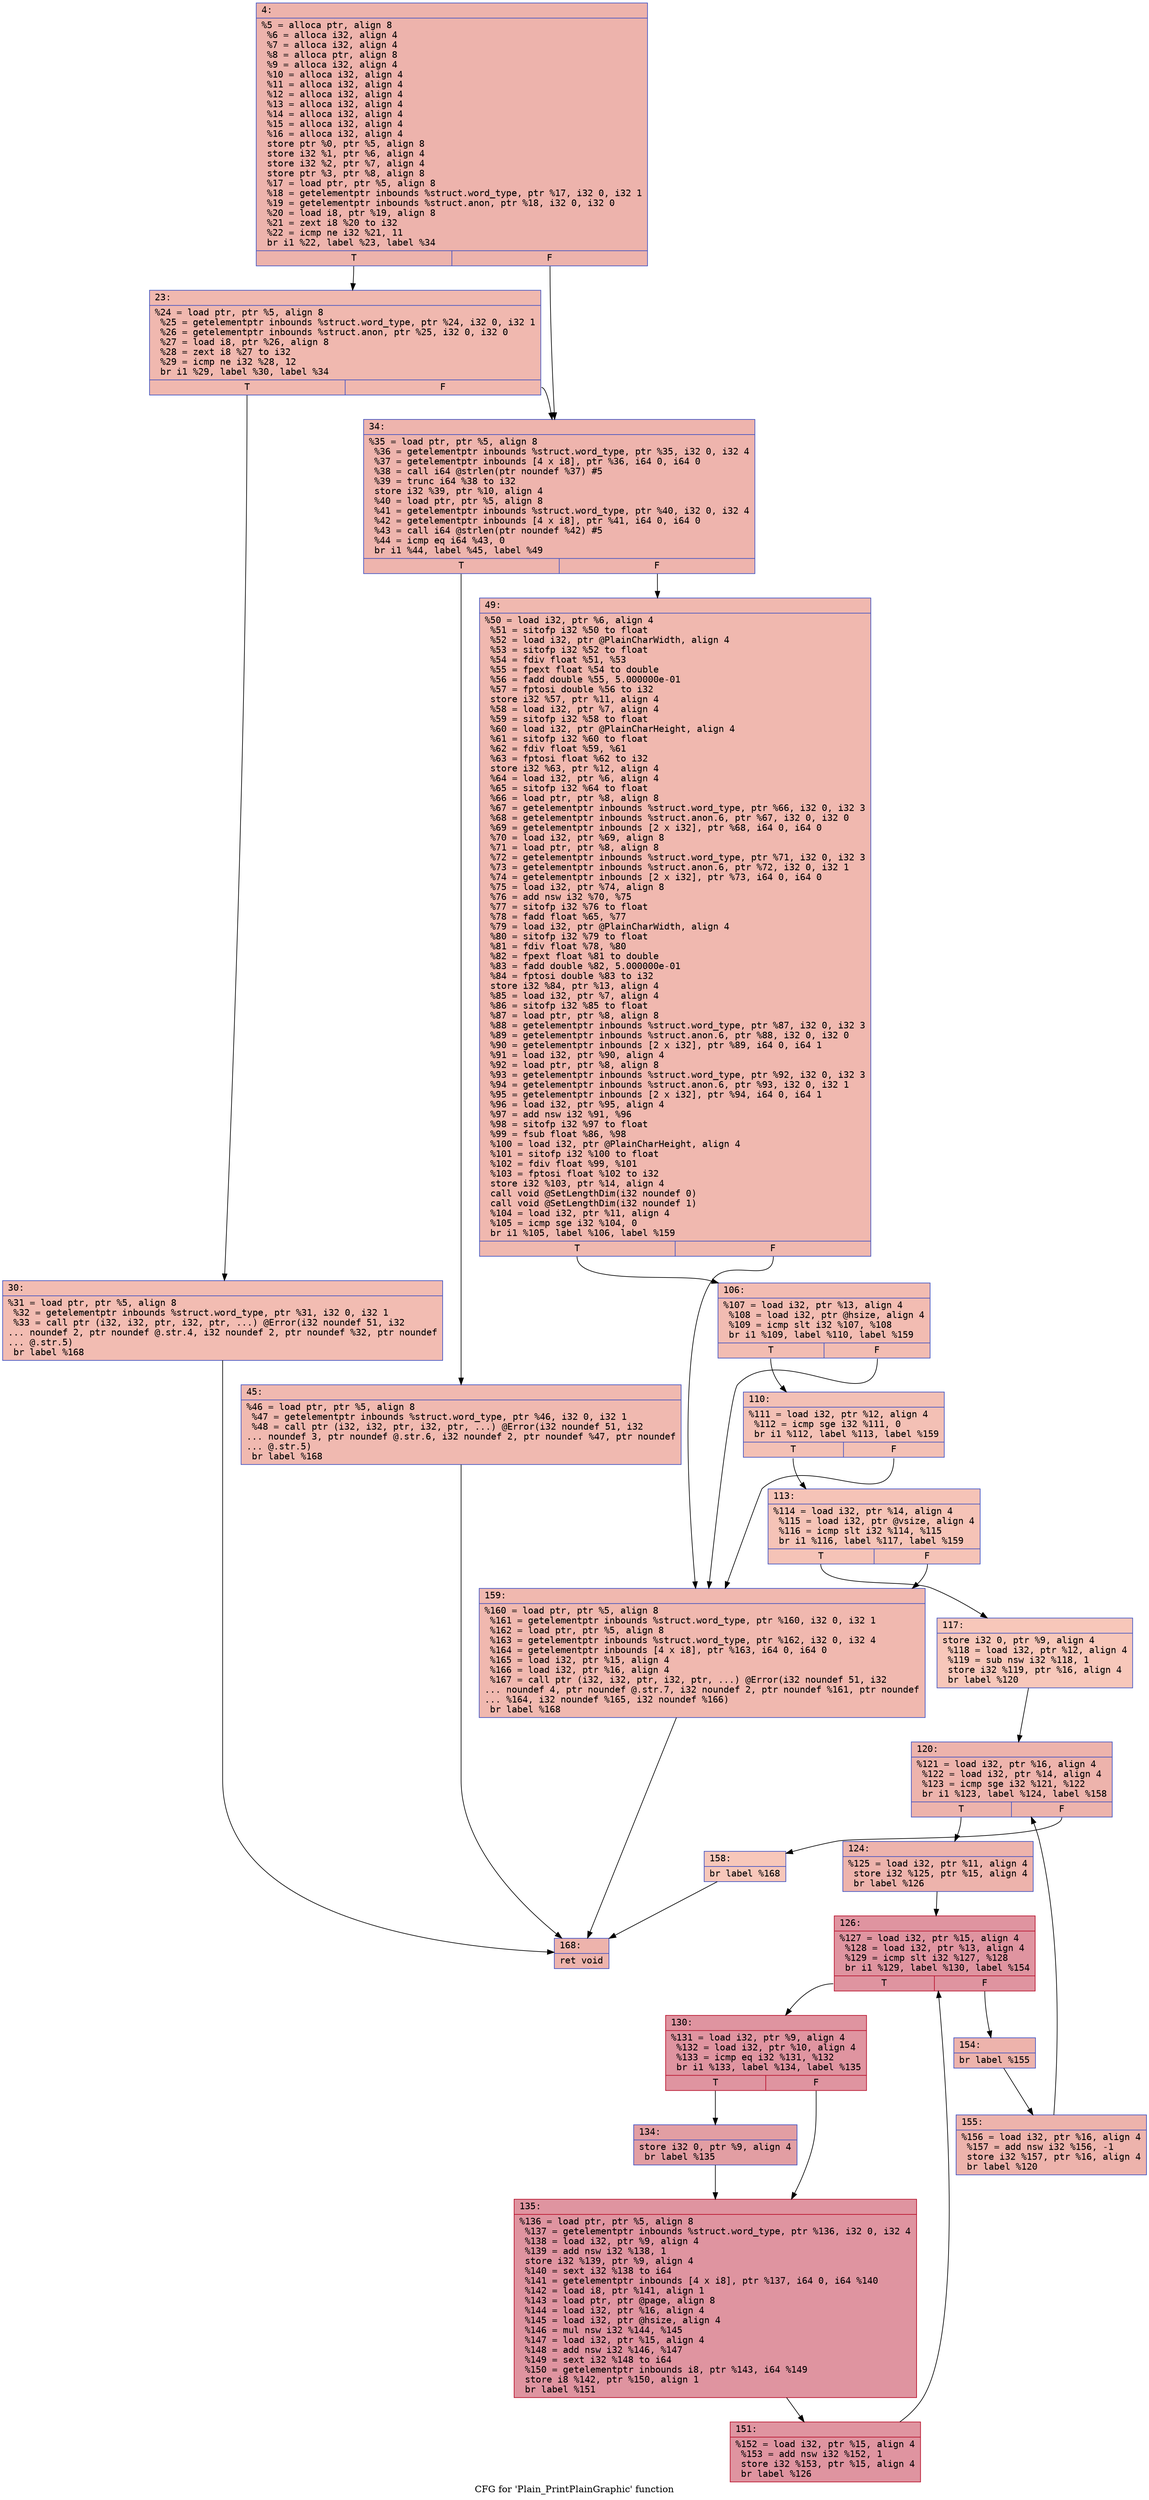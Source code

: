 digraph "CFG for 'Plain_PrintPlainGraphic' function" {
	label="CFG for 'Plain_PrintPlainGraphic' function";

	Node0x60000128b8e0 [shape=record,color="#3d50c3ff", style=filled, fillcolor="#d6524470" fontname="Courier",label="{4:\l|  %5 = alloca ptr, align 8\l  %6 = alloca i32, align 4\l  %7 = alloca i32, align 4\l  %8 = alloca ptr, align 8\l  %9 = alloca i32, align 4\l  %10 = alloca i32, align 4\l  %11 = alloca i32, align 4\l  %12 = alloca i32, align 4\l  %13 = alloca i32, align 4\l  %14 = alloca i32, align 4\l  %15 = alloca i32, align 4\l  %16 = alloca i32, align 4\l  store ptr %0, ptr %5, align 8\l  store i32 %1, ptr %6, align 4\l  store i32 %2, ptr %7, align 4\l  store ptr %3, ptr %8, align 8\l  %17 = load ptr, ptr %5, align 8\l  %18 = getelementptr inbounds %struct.word_type, ptr %17, i32 0, i32 1\l  %19 = getelementptr inbounds %struct.anon, ptr %18, i32 0, i32 0\l  %20 = load i8, ptr %19, align 8\l  %21 = zext i8 %20 to i32\l  %22 = icmp ne i32 %21, 11\l  br i1 %22, label %23, label %34\l|{<s0>T|<s1>F}}"];
	Node0x60000128b8e0:s0 -> Node0x60000128b930[tooltip="4 -> 23\nProbability 50.00%" ];
	Node0x60000128b8e0:s1 -> Node0x60000128b9d0[tooltip="4 -> 34\nProbability 50.00%" ];
	Node0x60000128b930 [shape=record,color="#3d50c3ff", style=filled, fillcolor="#dc5d4a70" fontname="Courier",label="{23:\l|  %24 = load ptr, ptr %5, align 8\l  %25 = getelementptr inbounds %struct.word_type, ptr %24, i32 0, i32 1\l  %26 = getelementptr inbounds %struct.anon, ptr %25, i32 0, i32 0\l  %27 = load i8, ptr %26, align 8\l  %28 = zext i8 %27 to i32\l  %29 = icmp ne i32 %28, 12\l  br i1 %29, label %30, label %34\l|{<s0>T|<s1>F}}"];
	Node0x60000128b930:s0 -> Node0x60000128b980[tooltip="23 -> 30\nProbability 50.00%" ];
	Node0x60000128b930:s1 -> Node0x60000128b9d0[tooltip="23 -> 34\nProbability 50.00%" ];
	Node0x60000128b980 [shape=record,color="#3d50c3ff", style=filled, fillcolor="#e1675170" fontname="Courier",label="{30:\l|  %31 = load ptr, ptr %5, align 8\l  %32 = getelementptr inbounds %struct.word_type, ptr %31, i32 0, i32 1\l  %33 = call ptr (i32, i32, ptr, i32, ptr, ...) @Error(i32 noundef 51, i32\l... noundef 2, ptr noundef @.str.4, i32 noundef 2, ptr noundef %32, ptr noundef\l... @.str.5)\l  br label %168\l}"];
	Node0x60000128b980 -> Node0x60000128bf70[tooltip="30 -> 168\nProbability 100.00%" ];
	Node0x60000128b9d0 [shape=record,color="#3d50c3ff", style=filled, fillcolor="#d8564670" fontname="Courier",label="{34:\l|  %35 = load ptr, ptr %5, align 8\l  %36 = getelementptr inbounds %struct.word_type, ptr %35, i32 0, i32 4\l  %37 = getelementptr inbounds [4 x i8], ptr %36, i64 0, i64 0\l  %38 = call i64 @strlen(ptr noundef %37) #5\l  %39 = trunc i64 %38 to i32\l  store i32 %39, ptr %10, align 4\l  %40 = load ptr, ptr %5, align 8\l  %41 = getelementptr inbounds %struct.word_type, ptr %40, i32 0, i32 4\l  %42 = getelementptr inbounds [4 x i8], ptr %41, i64 0, i64 0\l  %43 = call i64 @strlen(ptr noundef %42) #5\l  %44 = icmp eq i64 %43, 0\l  br i1 %44, label %45, label %49\l|{<s0>T|<s1>F}}"];
	Node0x60000128b9d0:s0 -> Node0x60000128ba20[tooltip="34 -> 45\nProbability 37.50%" ];
	Node0x60000128b9d0:s1 -> Node0x60000128ba70[tooltip="34 -> 49\nProbability 62.50%" ];
	Node0x60000128ba20 [shape=record,color="#3d50c3ff", style=filled, fillcolor="#de614d70" fontname="Courier",label="{45:\l|  %46 = load ptr, ptr %5, align 8\l  %47 = getelementptr inbounds %struct.word_type, ptr %46, i32 0, i32 1\l  %48 = call ptr (i32, i32, ptr, i32, ptr, ...) @Error(i32 noundef 51, i32\l... noundef 3, ptr noundef @.str.6, i32 noundef 2, ptr noundef %47, ptr noundef\l... @.str.5)\l  br label %168\l}"];
	Node0x60000128ba20 -> Node0x60000128bf70[tooltip="45 -> 168\nProbability 100.00%" ];
	Node0x60000128ba70 [shape=record,color="#3d50c3ff", style=filled, fillcolor="#dc5d4a70" fontname="Courier",label="{49:\l|  %50 = load i32, ptr %6, align 4\l  %51 = sitofp i32 %50 to float\l  %52 = load i32, ptr @PlainCharWidth, align 4\l  %53 = sitofp i32 %52 to float\l  %54 = fdiv float %51, %53\l  %55 = fpext float %54 to double\l  %56 = fadd double %55, 5.000000e-01\l  %57 = fptosi double %56 to i32\l  store i32 %57, ptr %11, align 4\l  %58 = load i32, ptr %7, align 4\l  %59 = sitofp i32 %58 to float\l  %60 = load i32, ptr @PlainCharHeight, align 4\l  %61 = sitofp i32 %60 to float\l  %62 = fdiv float %59, %61\l  %63 = fptosi float %62 to i32\l  store i32 %63, ptr %12, align 4\l  %64 = load i32, ptr %6, align 4\l  %65 = sitofp i32 %64 to float\l  %66 = load ptr, ptr %8, align 8\l  %67 = getelementptr inbounds %struct.word_type, ptr %66, i32 0, i32 3\l  %68 = getelementptr inbounds %struct.anon.6, ptr %67, i32 0, i32 0\l  %69 = getelementptr inbounds [2 x i32], ptr %68, i64 0, i64 0\l  %70 = load i32, ptr %69, align 8\l  %71 = load ptr, ptr %8, align 8\l  %72 = getelementptr inbounds %struct.word_type, ptr %71, i32 0, i32 3\l  %73 = getelementptr inbounds %struct.anon.6, ptr %72, i32 0, i32 1\l  %74 = getelementptr inbounds [2 x i32], ptr %73, i64 0, i64 0\l  %75 = load i32, ptr %74, align 8\l  %76 = add nsw i32 %70, %75\l  %77 = sitofp i32 %76 to float\l  %78 = fadd float %65, %77\l  %79 = load i32, ptr @PlainCharWidth, align 4\l  %80 = sitofp i32 %79 to float\l  %81 = fdiv float %78, %80\l  %82 = fpext float %81 to double\l  %83 = fadd double %82, 5.000000e-01\l  %84 = fptosi double %83 to i32\l  store i32 %84, ptr %13, align 4\l  %85 = load i32, ptr %7, align 4\l  %86 = sitofp i32 %85 to float\l  %87 = load ptr, ptr %8, align 8\l  %88 = getelementptr inbounds %struct.word_type, ptr %87, i32 0, i32 3\l  %89 = getelementptr inbounds %struct.anon.6, ptr %88, i32 0, i32 0\l  %90 = getelementptr inbounds [2 x i32], ptr %89, i64 0, i64 1\l  %91 = load i32, ptr %90, align 4\l  %92 = load ptr, ptr %8, align 8\l  %93 = getelementptr inbounds %struct.word_type, ptr %92, i32 0, i32 3\l  %94 = getelementptr inbounds %struct.anon.6, ptr %93, i32 0, i32 1\l  %95 = getelementptr inbounds [2 x i32], ptr %94, i64 0, i64 1\l  %96 = load i32, ptr %95, align 4\l  %97 = add nsw i32 %91, %96\l  %98 = sitofp i32 %97 to float\l  %99 = fsub float %86, %98\l  %100 = load i32, ptr @PlainCharHeight, align 4\l  %101 = sitofp i32 %100 to float\l  %102 = fdiv float %99, %101\l  %103 = fptosi float %102 to i32\l  store i32 %103, ptr %14, align 4\l  call void @SetLengthDim(i32 noundef 0)\l  call void @SetLengthDim(i32 noundef 1)\l  %104 = load i32, ptr %11, align 4\l  %105 = icmp sge i32 %104, 0\l  br i1 %105, label %106, label %159\l|{<s0>T|<s1>F}}"];
	Node0x60000128ba70:s0 -> Node0x60000128bac0[tooltip="49 -> 106\nProbability 50.00%" ];
	Node0x60000128ba70:s1 -> Node0x60000128bf20[tooltip="49 -> 159\nProbability 50.00%" ];
	Node0x60000128bac0 [shape=record,color="#3d50c3ff", style=filled, fillcolor="#e1675170" fontname="Courier",label="{106:\l|  %107 = load i32, ptr %13, align 4\l  %108 = load i32, ptr @hsize, align 4\l  %109 = icmp slt i32 %107, %108\l  br i1 %109, label %110, label %159\l|{<s0>T|<s1>F}}"];
	Node0x60000128bac0:s0 -> Node0x60000128bb10[tooltip="106 -> 110\nProbability 50.00%" ];
	Node0x60000128bac0:s1 -> Node0x60000128bf20[tooltip="106 -> 159\nProbability 50.00%" ];
	Node0x60000128bb10 [shape=record,color="#3d50c3ff", style=filled, fillcolor="#e5705870" fontname="Courier",label="{110:\l|  %111 = load i32, ptr %12, align 4\l  %112 = icmp sge i32 %111, 0\l  br i1 %112, label %113, label %159\l|{<s0>T|<s1>F}}"];
	Node0x60000128bb10:s0 -> Node0x60000128bb60[tooltip="110 -> 113\nProbability 50.00%" ];
	Node0x60000128bb10:s1 -> Node0x60000128bf20[tooltip="110 -> 159\nProbability 50.00%" ];
	Node0x60000128bb60 [shape=record,color="#3d50c3ff", style=filled, fillcolor="#e8765c70" fontname="Courier",label="{113:\l|  %114 = load i32, ptr %14, align 4\l  %115 = load i32, ptr @vsize, align 4\l  %116 = icmp slt i32 %114, %115\l  br i1 %116, label %117, label %159\l|{<s0>T|<s1>F}}"];
	Node0x60000128bb60:s0 -> Node0x60000128bbb0[tooltip="113 -> 117\nProbability 50.00%" ];
	Node0x60000128bb60:s1 -> Node0x60000128bf20[tooltip="113 -> 159\nProbability 50.00%" ];
	Node0x60000128bbb0 [shape=record,color="#3d50c3ff", style=filled, fillcolor="#ec7f6370" fontname="Courier",label="{117:\l|  store i32 0, ptr %9, align 4\l  %118 = load i32, ptr %12, align 4\l  %119 = sub nsw i32 %118, 1\l  store i32 %119, ptr %16, align 4\l  br label %120\l}"];
	Node0x60000128bbb0 -> Node0x60000128bc00[tooltip="117 -> 120\nProbability 100.00%" ];
	Node0x60000128bc00 [shape=record,color="#3d50c3ff", style=filled, fillcolor="#d6524470" fontname="Courier",label="{120:\l|  %121 = load i32, ptr %16, align 4\l  %122 = load i32, ptr %14, align 4\l  %123 = icmp sge i32 %121, %122\l  br i1 %123, label %124, label %158\l|{<s0>T|<s1>F}}"];
	Node0x60000128bc00:s0 -> Node0x60000128bc50[tooltip="120 -> 124\nProbability 96.88%" ];
	Node0x60000128bc00:s1 -> Node0x60000128bed0[tooltip="120 -> 158\nProbability 3.12%" ];
	Node0x60000128bc50 [shape=record,color="#3d50c3ff", style=filled, fillcolor="#d6524470" fontname="Courier",label="{124:\l|  %125 = load i32, ptr %11, align 4\l  store i32 %125, ptr %15, align 4\l  br label %126\l}"];
	Node0x60000128bc50 -> Node0x60000128bca0[tooltip="124 -> 126\nProbability 100.00%" ];
	Node0x60000128bca0 [shape=record,color="#b70d28ff", style=filled, fillcolor="#b70d2870" fontname="Courier",label="{126:\l|  %127 = load i32, ptr %15, align 4\l  %128 = load i32, ptr %13, align 4\l  %129 = icmp slt i32 %127, %128\l  br i1 %129, label %130, label %154\l|{<s0>T|<s1>F}}"];
	Node0x60000128bca0:s0 -> Node0x60000128bcf0[tooltip="126 -> 130\nProbability 96.88%" ];
	Node0x60000128bca0:s1 -> Node0x60000128be30[tooltip="126 -> 154\nProbability 3.12%" ];
	Node0x60000128bcf0 [shape=record,color="#b70d28ff", style=filled, fillcolor="#b70d2870" fontname="Courier",label="{130:\l|  %131 = load i32, ptr %9, align 4\l  %132 = load i32, ptr %10, align 4\l  %133 = icmp eq i32 %131, %132\l  br i1 %133, label %134, label %135\l|{<s0>T|<s1>F}}"];
	Node0x60000128bcf0:s0 -> Node0x60000128bd40[tooltip="130 -> 134\nProbability 50.00%" ];
	Node0x60000128bcf0:s1 -> Node0x60000128bd90[tooltip="130 -> 135\nProbability 50.00%" ];
	Node0x60000128bd40 [shape=record,color="#3d50c3ff", style=filled, fillcolor="#be242e70" fontname="Courier",label="{134:\l|  store i32 0, ptr %9, align 4\l  br label %135\l}"];
	Node0x60000128bd40 -> Node0x60000128bd90[tooltip="134 -> 135\nProbability 100.00%" ];
	Node0x60000128bd90 [shape=record,color="#b70d28ff", style=filled, fillcolor="#b70d2870" fontname="Courier",label="{135:\l|  %136 = load ptr, ptr %5, align 8\l  %137 = getelementptr inbounds %struct.word_type, ptr %136, i32 0, i32 4\l  %138 = load i32, ptr %9, align 4\l  %139 = add nsw i32 %138, 1\l  store i32 %139, ptr %9, align 4\l  %140 = sext i32 %138 to i64\l  %141 = getelementptr inbounds [4 x i8], ptr %137, i64 0, i64 %140\l  %142 = load i8, ptr %141, align 1\l  %143 = load ptr, ptr @page, align 8\l  %144 = load i32, ptr %16, align 4\l  %145 = load i32, ptr @hsize, align 4\l  %146 = mul nsw i32 %144, %145\l  %147 = load i32, ptr %15, align 4\l  %148 = add nsw i32 %146, %147\l  %149 = sext i32 %148 to i64\l  %150 = getelementptr inbounds i8, ptr %143, i64 %149\l  store i8 %142, ptr %150, align 1\l  br label %151\l}"];
	Node0x60000128bd90 -> Node0x60000128bde0[tooltip="135 -> 151\nProbability 100.00%" ];
	Node0x60000128bde0 [shape=record,color="#b70d28ff", style=filled, fillcolor="#b70d2870" fontname="Courier",label="{151:\l|  %152 = load i32, ptr %15, align 4\l  %153 = add nsw i32 %152, 1\l  store i32 %153, ptr %15, align 4\l  br label %126\l}"];
	Node0x60000128bde0 -> Node0x60000128bca0[tooltip="151 -> 126\nProbability 100.00%" ];
	Node0x60000128be30 [shape=record,color="#3d50c3ff", style=filled, fillcolor="#d6524470" fontname="Courier",label="{154:\l|  br label %155\l}"];
	Node0x60000128be30 -> Node0x60000128be80[tooltip="154 -> 155\nProbability 100.00%" ];
	Node0x60000128be80 [shape=record,color="#3d50c3ff", style=filled, fillcolor="#d6524470" fontname="Courier",label="{155:\l|  %156 = load i32, ptr %16, align 4\l  %157 = add nsw i32 %156, -1\l  store i32 %157, ptr %16, align 4\l  br label %120\l}"];
	Node0x60000128be80 -> Node0x60000128bc00[tooltip="155 -> 120\nProbability 100.00%" ];
	Node0x60000128bed0 [shape=record,color="#3d50c3ff", style=filled, fillcolor="#ec7f6370" fontname="Courier",label="{158:\l|  br label %168\l}"];
	Node0x60000128bed0 -> Node0x60000128bf70[tooltip="158 -> 168\nProbability 100.00%" ];
	Node0x60000128bf20 [shape=record,color="#3d50c3ff", style=filled, fillcolor="#dc5d4a70" fontname="Courier",label="{159:\l|  %160 = load ptr, ptr %5, align 8\l  %161 = getelementptr inbounds %struct.word_type, ptr %160, i32 0, i32 1\l  %162 = load ptr, ptr %5, align 8\l  %163 = getelementptr inbounds %struct.word_type, ptr %162, i32 0, i32 4\l  %164 = getelementptr inbounds [4 x i8], ptr %163, i64 0, i64 0\l  %165 = load i32, ptr %15, align 4\l  %166 = load i32, ptr %16, align 4\l  %167 = call ptr (i32, i32, ptr, i32, ptr, ...) @Error(i32 noundef 51, i32\l... noundef 4, ptr noundef @.str.7, i32 noundef 2, ptr noundef %161, ptr noundef\l... %164, i32 noundef %165, i32 noundef %166)\l  br label %168\l}"];
	Node0x60000128bf20 -> Node0x60000128bf70[tooltip="159 -> 168\nProbability 100.00%" ];
	Node0x60000128bf70 [shape=record,color="#3d50c3ff", style=filled, fillcolor="#d6524470" fontname="Courier",label="{168:\l|  ret void\l}"];
}
